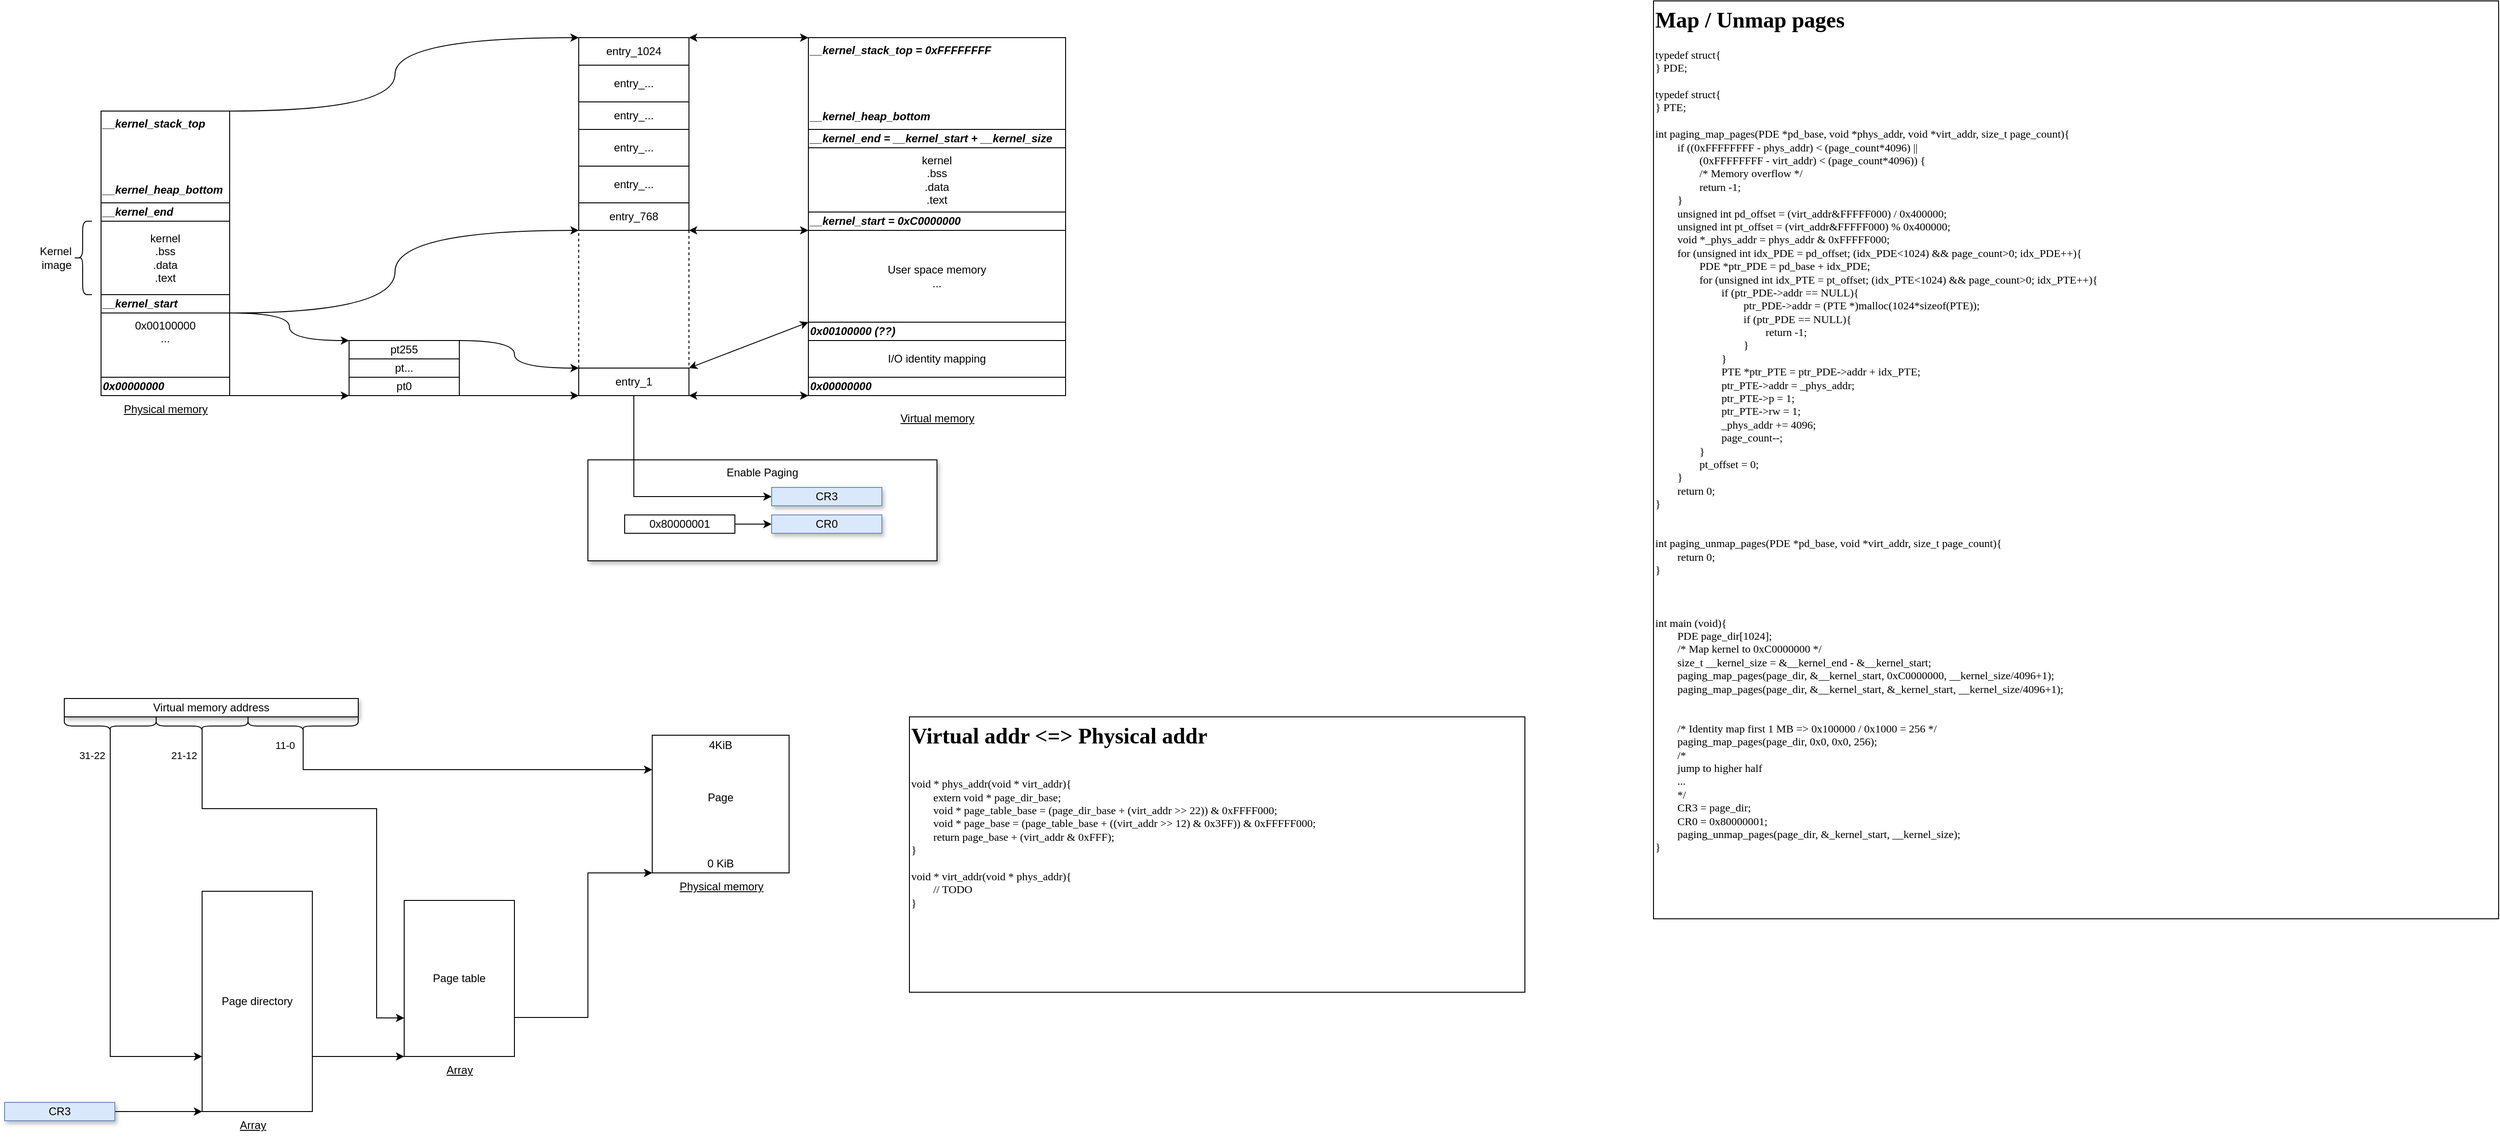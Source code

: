 <mxfile version="26.0.16">
  <diagram name="Page-1" id="nq6wcuWfMMHOWpqy7l_E">
    <mxGraphModel dx="2777" dy="1515" grid="1" gridSize="10" guides="1" tooltips="1" connect="1" arrows="1" fold="1" page="1" pageScale="1" pageWidth="827" pageHeight="1169" math="0" shadow="0">
      <root>
        <mxCell id="0" />
        <mxCell id="1" parent="0" />
        <mxCell id="EMXOts7WUYQBxqCJgTsc-84" value="" style="whiteSpace=wrap;html=1;dashed=1;" vertex="1" parent="1">
          <mxGeometry x="680" y="350" width="120" height="150" as="geometry" />
        </mxCell>
        <mxCell id="EMXOts7WUYQBxqCJgTsc-83" value="Enable Paging" style="whiteSpace=wrap;html=1;verticalAlign=top;textShadow=0;shadow=1;" vertex="1" parent="1">
          <mxGeometry x="690" y="600" width="380" height="110" as="geometry" />
        </mxCell>
        <mxCell id="EMXOts7WUYQBxqCJgTsc-67" style="edgeStyle=orthogonalEdgeStyle;rounded=0;orthogonalLoop=1;jettySize=auto;html=1;exitX=1;exitY=1;exitDx=0;exitDy=0;entryX=0;entryY=1;entryDx=0;entryDy=0;" edge="1" parent="1" source="EMXOts7WUYQBxqCJgTsc-1" target="EMXOts7WUYQBxqCJgTsc-63">
          <mxGeometry relative="1" as="geometry">
            <Array as="points">
              <mxPoint x="360" y="530" />
              <mxPoint x="360" y="530" />
            </Array>
          </mxGeometry>
        </mxCell>
        <mxCell id="EMXOts7WUYQBxqCJgTsc-1" value="0x00000000" style="rounded=0;whiteSpace=wrap;html=1;align=left;fontStyle=3" vertex="1" parent="1">
          <mxGeometry x="160" y="510" width="140" height="20" as="geometry" />
        </mxCell>
        <mxCell id="EMXOts7WUYQBxqCJgTsc-2" value="0x00100000&lt;div&gt;...&lt;/div&gt;" style="whiteSpace=wrap;html=1;verticalAlign=top;align=center;" vertex="1" parent="1">
          <mxGeometry x="160" y="440" width="140" height="70" as="geometry" />
        </mxCell>
        <mxCell id="EMXOts7WUYQBxqCJgTsc-58" style="edgeStyle=orthogonalEdgeStyle;rounded=0;orthogonalLoop=1;jettySize=auto;html=1;exitX=1;exitY=1;exitDx=0;exitDy=0;entryX=0;entryY=1;entryDx=0;entryDy=0;curved=1;" edge="1" parent="1" source="EMXOts7WUYQBxqCJgTsc-5" target="EMXOts7WUYQBxqCJgTsc-42">
          <mxGeometry relative="1" as="geometry">
            <Array as="points">
              <mxPoint x="480" y="440" />
              <mxPoint x="480" y="350" />
            </Array>
          </mxGeometry>
        </mxCell>
        <mxCell id="EMXOts7WUYQBxqCJgTsc-66" style="edgeStyle=orthogonalEdgeStyle;rounded=0;orthogonalLoop=1;jettySize=auto;html=1;exitX=1;exitY=1;exitDx=0;exitDy=0;entryX=0;entryY=0;entryDx=0;entryDy=0;curved=1;" edge="1" parent="1" source="EMXOts7WUYQBxqCJgTsc-5" target="EMXOts7WUYQBxqCJgTsc-65">
          <mxGeometry relative="1" as="geometry">
            <Array as="points">
              <mxPoint x="365" y="440" />
              <mxPoint x="365" y="470" />
            </Array>
          </mxGeometry>
        </mxCell>
        <mxCell id="EMXOts7WUYQBxqCJgTsc-5" value="__kernel_start" style="rounded=0;whiteSpace=wrap;html=1;align=left;fontStyle=3" vertex="1" parent="1">
          <mxGeometry x="160" y="420" width="140" height="20" as="geometry" />
        </mxCell>
        <mxCell id="EMXOts7WUYQBxqCJgTsc-6" value="kernel&lt;div&gt;.bss&lt;/div&gt;&lt;div&gt;.data&lt;/div&gt;&lt;div&gt;.text&lt;/div&gt;" style="rounded=0;whiteSpace=wrap;html=1;" vertex="1" parent="1">
          <mxGeometry x="160" y="340" width="140" height="80" as="geometry" />
        </mxCell>
        <mxCell id="EMXOts7WUYQBxqCJgTsc-59" style="edgeStyle=orthogonalEdgeStyle;rounded=0;orthogonalLoop=1;jettySize=auto;html=1;exitX=1;exitY=0;exitDx=0;exitDy=0;entryX=0;entryY=0;entryDx=0;entryDy=0;curved=1;" edge="1" parent="1" source="EMXOts7WUYQBxqCJgTsc-7" target="EMXOts7WUYQBxqCJgTsc-54">
          <mxGeometry relative="1" as="geometry">
            <Array as="points">
              <mxPoint x="480" y="220" />
              <mxPoint x="480" y="140" />
            </Array>
          </mxGeometry>
        </mxCell>
        <mxCell id="EMXOts7WUYQBxqCJgTsc-7" value="__kernel_stack_top&lt;div&gt;&lt;br&gt;&lt;/div&gt;&lt;div&gt;&lt;br&gt;&lt;/div&gt;&lt;div&gt;&lt;br&gt;&lt;/div&gt;&lt;div&gt;&lt;br&gt;&lt;/div&gt;&lt;div&gt;__kernel_heap_bottom&lt;/div&gt;" style="rounded=0;whiteSpace=wrap;html=1;verticalAlign=top;align=left;fontStyle=3" vertex="1" parent="1">
          <mxGeometry x="160" y="220" width="140" height="100" as="geometry" />
        </mxCell>
        <mxCell id="EMXOts7WUYQBxqCJgTsc-11" value="__kernel_end" style="rounded=0;whiteSpace=wrap;html=1;align=left;fontStyle=3" vertex="1" parent="1">
          <mxGeometry x="160" y="320" width="140" height="20" as="geometry" />
        </mxCell>
        <mxCell id="EMXOts7WUYQBxqCJgTsc-13" value="Kernel&lt;div&gt;image&lt;/div&gt;" style="shape=curlyBracket;whiteSpace=wrap;html=1;rounded=1;labelPosition=left;verticalLabelPosition=middle;align=right;verticalAlign=middle;" vertex="1" parent="1">
          <mxGeometry x="130" y="340" width="20" height="80" as="geometry" />
        </mxCell>
        <mxCell id="EMXOts7WUYQBxqCJgTsc-15" value="Physical memory" style="text;html=1;align=center;verticalAlign=middle;resizable=0;points=[];autosize=1;strokeColor=none;fillColor=none;fontStyle=4" vertex="1" parent="1">
          <mxGeometry x="175" y="530" width="110" height="30" as="geometry" />
        </mxCell>
        <mxCell id="EMXOts7WUYQBxqCJgTsc-16" value="__kernel_start = 0xC0000000" style="rounded=0;whiteSpace=wrap;html=1;align=left;fontStyle=3" vertex="1" parent="1">
          <mxGeometry x="930" y="330" width="280" height="20" as="geometry" />
        </mxCell>
        <mxCell id="EMXOts7WUYQBxqCJgTsc-17" value="kernel&lt;div&gt;.bss&lt;/div&gt;&lt;div&gt;.data&lt;/div&gt;&lt;div&gt;.text&lt;/div&gt;" style="rounded=0;whiteSpace=wrap;html=1;" vertex="1" parent="1">
          <mxGeometry x="930" y="260" width="280" height="70" as="geometry" />
        </mxCell>
        <mxCell id="EMXOts7WUYQBxqCJgTsc-18" value="__kernel_end = __kernel_start + __kernel_size" style="rounded=0;whiteSpace=wrap;html=1;align=left;fontStyle=3" vertex="1" parent="1">
          <mxGeometry x="930" y="240" width="280" height="20" as="geometry" />
        </mxCell>
        <mxCell id="EMXOts7WUYQBxqCJgTsc-19" value="__kernel_stack_top = 0xFFFFFFFF&lt;div&gt;&lt;br&gt;&lt;/div&gt;&lt;div&gt;&lt;br&gt;&lt;/div&gt;&lt;div&gt;&lt;br&gt;&lt;/div&gt;&lt;div&gt;&lt;br&gt;&lt;/div&gt;&lt;div&gt;__kernel_heap_bottom&lt;/div&gt;" style="rounded=0;whiteSpace=wrap;html=1;verticalAlign=top;align=left;fontStyle=3" vertex="1" parent="1">
          <mxGeometry x="930" y="140" width="280" height="100" as="geometry" />
        </mxCell>
        <mxCell id="EMXOts7WUYQBxqCJgTsc-20" value="User space memory&lt;div&gt;...&lt;/div&gt;" style="rounded=0;whiteSpace=wrap;html=1;" vertex="1" parent="1">
          <mxGeometry x="930" y="350" width="280" height="100" as="geometry" />
        </mxCell>
        <mxCell id="EMXOts7WUYQBxqCJgTsc-21" value="I/O identity mapping" style="whiteSpace=wrap;html=1;" vertex="1" parent="1">
          <mxGeometry x="930" y="470" width="280" height="40" as="geometry" />
        </mxCell>
        <mxCell id="EMXOts7WUYQBxqCJgTsc-22" value="0x00000000" style="rounded=0;whiteSpace=wrap;html=1;align=left;fontStyle=3" vertex="1" parent="1">
          <mxGeometry x="930" y="510" width="280" height="20" as="geometry" />
        </mxCell>
        <mxCell id="EMXOts7WUYQBxqCJgTsc-23" value="0x00100000 (??)" style="rounded=0;whiteSpace=wrap;html=1;align=left;fontStyle=3" vertex="1" parent="1">
          <mxGeometry x="930" y="450" width="280" height="20" as="geometry" />
        </mxCell>
        <mxCell id="EMXOts7WUYQBxqCJgTsc-24" value="Virtual memory" style="text;html=1;align=center;verticalAlign=middle;resizable=0;points=[];autosize=1;strokeColor=none;fillColor=none;fontStyle=4" vertex="1" parent="1">
          <mxGeometry x="1020" y="540" width="100" height="30" as="geometry" />
        </mxCell>
        <mxCell id="EMXOts7WUYQBxqCJgTsc-25" value="Virtual memory address" style="rounded=0;whiteSpace=wrap;html=1;textShadow=0;shadow=1;" vertex="1" parent="1">
          <mxGeometry x="120" y="860" width="320" height="20" as="geometry" />
        </mxCell>
        <mxCell id="EMXOts7WUYQBxqCJgTsc-30" style="edgeStyle=orthogonalEdgeStyle;rounded=0;orthogonalLoop=1;jettySize=auto;html=1;exitX=0.1;exitY=0.5;exitDx=0;exitDy=0;exitPerimeter=0;entryX=0;entryY=0.75;entryDx=0;entryDy=0;" edge="1" parent="1" source="EMXOts7WUYQBxqCJgTsc-26" target="EMXOts7WUYQBxqCJgTsc-29">
          <mxGeometry relative="1" as="geometry">
            <Array as="points">
              <mxPoint x="170" y="1250" />
            </Array>
          </mxGeometry>
        </mxCell>
        <mxCell id="EMXOts7WUYQBxqCJgTsc-38" value="31-22" style="edgeLabel;html=1;align=center;verticalAlign=middle;resizable=0;points=[];" vertex="1" connectable="0" parent="EMXOts7WUYQBxqCJgTsc-30">
          <mxGeometry x="-0.894" relative="1" as="geometry">
            <mxPoint x="-20" as="offset" />
          </mxGeometry>
        </mxCell>
        <mxCell id="EMXOts7WUYQBxqCJgTsc-39" value="21-12" style="edgeLabel;html=1;align=center;verticalAlign=middle;resizable=0;points=[];" vertex="1" connectable="0" parent="EMXOts7WUYQBxqCJgTsc-30">
          <mxGeometry x="-0.894" relative="1" as="geometry">
            <mxPoint x="80" as="offset" />
          </mxGeometry>
        </mxCell>
        <mxCell id="EMXOts7WUYQBxqCJgTsc-40" value="11-0" style="edgeLabel;html=1;align=center;verticalAlign=middle;resizable=0;points=[];" vertex="1" connectable="0" parent="EMXOts7WUYQBxqCJgTsc-30">
          <mxGeometry x="-0.894" relative="1" as="geometry">
            <mxPoint x="190" y="-11" as="offset" />
          </mxGeometry>
        </mxCell>
        <mxCell id="EMXOts7WUYQBxqCJgTsc-26" value="" style="shape=curlyBracket;whiteSpace=wrap;html=1;rounded=1;labelPosition=left;verticalLabelPosition=middle;align=right;verticalAlign=middle;rotation=-90;horizontal=0;textDirection=vertical-rl;" vertex="1" parent="1">
          <mxGeometry x="160" y="840" width="20" height="100" as="geometry" />
        </mxCell>
        <mxCell id="EMXOts7WUYQBxqCJgTsc-33" style="edgeStyle=orthogonalEdgeStyle;rounded=0;orthogonalLoop=1;jettySize=auto;html=1;exitX=0.1;exitY=0.5;exitDx=0;exitDy=0;exitPerimeter=0;entryX=0;entryY=0.75;entryDx=0;entryDy=0;" edge="1" parent="1" source="EMXOts7WUYQBxqCJgTsc-27" target="EMXOts7WUYQBxqCJgTsc-31">
          <mxGeometry relative="1" as="geometry">
            <Array as="points">
              <mxPoint x="270" y="980" />
              <mxPoint x="460" y="980" />
              <mxPoint x="460" y="1208" />
              <mxPoint x="490" y="1208" />
            </Array>
          </mxGeometry>
        </mxCell>
        <mxCell id="EMXOts7WUYQBxqCJgTsc-27" value="" style="shape=curlyBracket;whiteSpace=wrap;html=1;rounded=1;labelPosition=left;verticalLabelPosition=middle;align=right;verticalAlign=middle;rotation=-90;" vertex="1" parent="1">
          <mxGeometry x="260" y="840" width="20" height="100" as="geometry" />
        </mxCell>
        <mxCell id="EMXOts7WUYQBxqCJgTsc-37" style="edgeStyle=orthogonalEdgeStyle;rounded=0;orthogonalLoop=1;jettySize=auto;html=1;exitX=0.1;exitY=0.5;exitDx=0;exitDy=0;exitPerimeter=0;entryX=0;entryY=0.25;entryDx=0;entryDy=0;" edge="1" parent="1" source="EMXOts7WUYQBxqCJgTsc-28" target="EMXOts7WUYQBxqCJgTsc-35">
          <mxGeometry relative="1" as="geometry">
            <Array as="points">
              <mxPoint x="380" y="938" />
            </Array>
          </mxGeometry>
        </mxCell>
        <mxCell id="EMXOts7WUYQBxqCJgTsc-28" value="" style="shape=curlyBracket;whiteSpace=wrap;html=1;rounded=1;labelPosition=left;verticalLabelPosition=middle;align=right;verticalAlign=middle;rotation=-90;" vertex="1" parent="1">
          <mxGeometry x="370" y="830" width="20" height="120" as="geometry" />
        </mxCell>
        <mxCell id="EMXOts7WUYQBxqCJgTsc-32" style="edgeStyle=orthogonalEdgeStyle;rounded=0;orthogonalLoop=1;jettySize=auto;html=1;exitX=1;exitY=0.75;exitDx=0;exitDy=0;entryX=0;entryY=1;entryDx=0;entryDy=0;" edge="1" parent="1" source="EMXOts7WUYQBxqCJgTsc-29" target="EMXOts7WUYQBxqCJgTsc-31">
          <mxGeometry relative="1" as="geometry">
            <Array as="points">
              <mxPoint x="490" y="1250" />
            </Array>
          </mxGeometry>
        </mxCell>
        <mxCell id="EMXOts7WUYQBxqCJgTsc-29" value="Page directory" style="rounded=0;whiteSpace=wrap;html=1;" vertex="1" parent="1">
          <mxGeometry x="270" y="1070" width="120" height="240" as="geometry" />
        </mxCell>
        <mxCell id="EMXOts7WUYQBxqCJgTsc-36" style="edgeStyle=orthogonalEdgeStyle;rounded=0;orthogonalLoop=1;jettySize=auto;html=1;exitX=1;exitY=0.75;exitDx=0;exitDy=0;entryX=0;entryY=1;entryDx=0;entryDy=0;" edge="1" parent="1" source="EMXOts7WUYQBxqCJgTsc-31" target="EMXOts7WUYQBxqCJgTsc-35">
          <mxGeometry relative="1" as="geometry">
            <Array as="points">
              <mxPoint x="690" y="1208" />
              <mxPoint x="690" y="1050" />
            </Array>
          </mxGeometry>
        </mxCell>
        <mxCell id="EMXOts7WUYQBxqCJgTsc-31" value="Page table" style="rounded=0;whiteSpace=wrap;html=1;" vertex="1" parent="1">
          <mxGeometry x="490" y="1080" width="120" height="170" as="geometry" />
        </mxCell>
        <mxCell id="EMXOts7WUYQBxqCJgTsc-35" value="4KiB&lt;div&gt;&lt;br&gt;&lt;/div&gt;&lt;div&gt;&lt;br&gt;&lt;/div&gt;&lt;div&gt;&lt;br&gt;&lt;div&gt;Page&lt;/div&gt;&lt;/div&gt;&lt;div&gt;&lt;br&gt;&lt;/div&gt;&lt;div&gt;&lt;br&gt;&lt;/div&gt;&lt;div&gt;&lt;br&gt;&lt;/div&gt;&lt;div&gt;&lt;br&gt;&lt;/div&gt;&lt;div&gt;0 KiB&lt;/div&gt;" style="rounded=0;whiteSpace=wrap;html=1;" vertex="1" parent="1">
          <mxGeometry x="760" y="900" width="149" height="150" as="geometry" />
        </mxCell>
        <mxCell id="EMXOts7WUYQBxqCJgTsc-41" value="&lt;h1 style=&quot;margin-top: 0px;&quot;&gt;Virtual addr &amp;lt;=&amp;gt; Physical addr&lt;/h1&gt;&lt;div&gt;&lt;span style=&quot;background-color: transparent; color: light-dark(rgb(0, 0, 0), rgb(255, 255, 255));&quot;&gt;&lt;br&gt;&lt;/span&gt;&lt;/div&gt;&lt;div&gt;&lt;span style=&quot;background-color: transparent; color: light-dark(rgb(0, 0, 0), rgb(255, 255, 255));&quot;&gt;void * phys_addr(void * virt_addr){&lt;/span&gt;&lt;/div&gt;&lt;div&gt;&lt;span style=&quot;white-space: pre;&quot;&gt;&#x9;&lt;/span&gt;extern void * page_dir_base;&lt;br&gt;&lt;/div&gt;&lt;div&gt;&lt;span style=&quot;white-space: pre;&quot;&gt;&#x9;&lt;/span&gt;void * page_table_base = (page_dir_base + (virt_addr &amp;gt;&amp;gt; 22)) &amp;amp; 0xFFFF000;&lt;br&gt;&lt;/div&gt;&lt;div&gt;&lt;span style=&quot;white-space: pre;&quot;&gt;&#x9;&lt;/span&gt;void * page_base = (page_table_base + ((virt_addr &amp;gt;&amp;gt; 12) &amp;amp; 0x3FF)) &amp;amp; 0xFFFFF000;&lt;br&gt;&lt;/div&gt;&lt;div&gt;&lt;span style=&quot;white-space: pre;&quot;&gt;&#x9;&lt;/span&gt;return page_base + (virt_addr &amp;amp; 0xFFF);&lt;br&gt;&lt;/div&gt;&lt;div&gt;}&lt;/div&gt;&lt;div&gt;&lt;br&gt;&lt;/div&gt;&lt;div&gt;void * virt_addr(void * phys_addr){&lt;/div&gt;&lt;div&gt;&lt;span style=&quot;white-space: pre;&quot;&gt;&#x9;&lt;/span&gt;// TODO&lt;/div&gt;&lt;div&gt;}&lt;/div&gt;" style="text;html=1;whiteSpace=wrap;overflow=hidden;rounded=0;fillColor=default;strokeColor=default;fontFamily=Lucida Console;" vertex="1" parent="1">
          <mxGeometry x="1040" y="880" width="670" height="300" as="geometry" />
        </mxCell>
        <mxCell id="EMXOts7WUYQBxqCJgTsc-42" value="entry_768" style="rounded=0;whiteSpace=wrap;html=1;" vertex="1" parent="1">
          <mxGeometry x="680" y="320" width="120" height="30" as="geometry" />
        </mxCell>
        <mxCell id="EMXOts7WUYQBxqCJgTsc-52" value="entry_..." style="rounded=0;whiteSpace=wrap;html=1;" vertex="1" parent="1">
          <mxGeometry x="680" y="210" width="120" height="30" as="geometry" />
        </mxCell>
        <mxCell id="EMXOts7WUYQBxqCJgTsc-53" value="entry_..." style="rounded=0;whiteSpace=wrap;html=1;" vertex="1" parent="1">
          <mxGeometry x="680" y="170" width="120" height="40" as="geometry" />
        </mxCell>
        <mxCell id="EMXOts7WUYQBxqCJgTsc-54" value="entry_1024" style="rounded=0;whiteSpace=wrap;html=1;" vertex="1" parent="1">
          <mxGeometry x="680" y="140" width="120" height="30" as="geometry" />
        </mxCell>
        <mxCell id="EMXOts7WUYQBxqCJgTsc-79" style="edgeStyle=orthogonalEdgeStyle;rounded=0;orthogonalLoop=1;jettySize=auto;html=1;exitX=0.5;exitY=1;exitDx=0;exitDy=0;entryX=0;entryY=0.5;entryDx=0;entryDy=0;" edge="1" parent="1" source="EMXOts7WUYQBxqCJgTsc-60" target="EMXOts7WUYQBxqCJgTsc-78">
          <mxGeometry relative="1" as="geometry" />
        </mxCell>
        <mxCell id="EMXOts7WUYQBxqCJgTsc-60" value="entry_1" style="rounded=0;whiteSpace=wrap;html=1;" vertex="1" parent="1">
          <mxGeometry x="680" y="500" width="120" height="30" as="geometry" />
        </mxCell>
        <mxCell id="EMXOts7WUYQBxqCJgTsc-69" style="edgeStyle=orthogonalEdgeStyle;rounded=0;orthogonalLoop=1;jettySize=auto;html=1;exitX=1;exitY=1;exitDx=0;exitDy=0;entryX=0;entryY=1;entryDx=0;entryDy=0;" edge="1" parent="1" source="EMXOts7WUYQBxqCJgTsc-63" target="EMXOts7WUYQBxqCJgTsc-60">
          <mxGeometry relative="1" as="geometry">
            <Array as="points">
              <mxPoint x="610" y="530" />
              <mxPoint x="610" y="530" />
            </Array>
          </mxGeometry>
        </mxCell>
        <mxCell id="EMXOts7WUYQBxqCJgTsc-63" value="pt0" style="rounded=0;whiteSpace=wrap;html=1;" vertex="1" parent="1">
          <mxGeometry x="430" y="510" width="120" height="20" as="geometry" />
        </mxCell>
        <mxCell id="EMXOts7WUYQBxqCJgTsc-64" value="pt..." style="rounded=0;whiteSpace=wrap;html=1;" vertex="1" parent="1">
          <mxGeometry x="430" y="490" width="120" height="20" as="geometry" />
        </mxCell>
        <mxCell id="EMXOts7WUYQBxqCJgTsc-70" style="edgeStyle=orthogonalEdgeStyle;rounded=0;orthogonalLoop=1;jettySize=auto;html=1;exitX=1;exitY=0;exitDx=0;exitDy=0;entryX=0;entryY=0;entryDx=0;entryDy=0;curved=1;" edge="1" parent="1" source="EMXOts7WUYQBxqCJgTsc-65" target="EMXOts7WUYQBxqCJgTsc-60">
          <mxGeometry relative="1" as="geometry">
            <Array as="points">
              <mxPoint x="610" y="470" />
              <mxPoint x="610" y="500" />
            </Array>
          </mxGeometry>
        </mxCell>
        <mxCell id="EMXOts7WUYQBxqCJgTsc-65" value="pt255" style="rounded=0;whiteSpace=wrap;html=1;" vertex="1" parent="1">
          <mxGeometry x="430" y="470" width="120" height="20" as="geometry" />
        </mxCell>
        <mxCell id="EMXOts7WUYQBxqCJgTsc-71" value="entry_..." style="rounded=0;whiteSpace=wrap;html=1;" vertex="1" parent="1">
          <mxGeometry x="680" y="240" width="120" height="40" as="geometry" />
        </mxCell>
        <mxCell id="EMXOts7WUYQBxqCJgTsc-72" value="entry_..." style="rounded=0;whiteSpace=wrap;html=1;" vertex="1" parent="1">
          <mxGeometry x="680" y="280" width="120" height="40" as="geometry" />
        </mxCell>
        <mxCell id="EMXOts7WUYQBxqCJgTsc-73" value="" style="endArrow=classic;startArrow=classic;html=1;rounded=0;entryX=0;entryY=0;entryDx=0;entryDy=0;exitX=1;exitY=0;exitDx=0;exitDy=0;" edge="1" parent="1" source="EMXOts7WUYQBxqCJgTsc-54" target="EMXOts7WUYQBxqCJgTsc-19">
          <mxGeometry width="50" height="50" relative="1" as="geometry">
            <mxPoint x="820" y="320" as="sourcePoint" />
            <mxPoint x="870" y="270" as="targetPoint" />
          </mxGeometry>
        </mxCell>
        <mxCell id="EMXOts7WUYQBxqCJgTsc-74" value="" style="endArrow=classic;startArrow=classic;html=1;rounded=0;entryX=0;entryY=0;entryDx=0;entryDy=0;exitX=1;exitY=1;exitDx=0;exitDy=0;" edge="1" parent="1" source="EMXOts7WUYQBxqCJgTsc-42" target="EMXOts7WUYQBxqCJgTsc-20">
          <mxGeometry width="50" height="50" relative="1" as="geometry">
            <mxPoint x="779" y="360" as="sourcePoint" />
            <mxPoint x="909" y="360" as="targetPoint" />
          </mxGeometry>
        </mxCell>
        <mxCell id="EMXOts7WUYQBxqCJgTsc-76" value="" style="endArrow=classic;startArrow=classic;html=1;rounded=0;entryX=0;entryY=0;entryDx=0;entryDy=0;exitX=1;exitY=0;exitDx=0;exitDy=0;" edge="1" parent="1" source="EMXOts7WUYQBxqCJgTsc-60" target="EMXOts7WUYQBxqCJgTsc-23">
          <mxGeometry width="50" height="50" relative="1" as="geometry">
            <mxPoint x="790" y="450" as="sourcePoint" />
            <mxPoint x="920" y="450" as="targetPoint" />
          </mxGeometry>
        </mxCell>
        <mxCell id="EMXOts7WUYQBxqCJgTsc-77" value="" style="endArrow=classic;startArrow=classic;html=1;rounded=0;entryX=0;entryY=1;entryDx=0;entryDy=0;exitX=1;exitY=1;exitDx=0;exitDy=0;" edge="1" parent="1" source="EMXOts7WUYQBxqCJgTsc-60" target="EMXOts7WUYQBxqCJgTsc-22">
          <mxGeometry width="50" height="50" relative="1" as="geometry">
            <mxPoint x="800" y="510" as="sourcePoint" />
            <mxPoint x="940" y="460" as="targetPoint" />
          </mxGeometry>
        </mxCell>
        <mxCell id="EMXOts7WUYQBxqCJgTsc-78" value="CR3" style="rounded=0;whiteSpace=wrap;html=1;shadow=1;fillColor=#dae8fc;strokeColor=#6c8ebf;" vertex="1" parent="1">
          <mxGeometry x="890" y="630" width="120" height="20" as="geometry" />
        </mxCell>
        <mxCell id="EMXOts7WUYQBxqCJgTsc-80" value="CR0" style="rounded=0;whiteSpace=wrap;html=1;shadow=1;fillColor=#dae8fc;strokeColor=#6c8ebf;" vertex="1" parent="1">
          <mxGeometry x="890" y="660" width="120" height="20" as="geometry" />
        </mxCell>
        <mxCell id="EMXOts7WUYQBxqCJgTsc-82" value="" style="edgeStyle=orthogonalEdgeStyle;rounded=0;orthogonalLoop=1;jettySize=auto;html=1;" edge="1" parent="1" source="EMXOts7WUYQBxqCJgTsc-81" target="EMXOts7WUYQBxqCJgTsc-80">
          <mxGeometry relative="1" as="geometry" />
        </mxCell>
        <mxCell id="EMXOts7WUYQBxqCJgTsc-81" value="0x80000001" style="rounded=0;whiteSpace=wrap;html=1;" vertex="1" parent="1">
          <mxGeometry x="730" y="660" width="120" height="20" as="geometry" />
        </mxCell>
        <mxCell id="EMXOts7WUYQBxqCJgTsc-86" style="edgeStyle=orthogonalEdgeStyle;rounded=0;orthogonalLoop=1;jettySize=auto;html=1;exitX=1;exitY=0.5;exitDx=0;exitDy=0;entryX=0;entryY=1;entryDx=0;entryDy=0;" edge="1" parent="1" source="EMXOts7WUYQBxqCJgTsc-85" target="EMXOts7WUYQBxqCJgTsc-29">
          <mxGeometry relative="1" as="geometry">
            <Array as="points">
              <mxPoint x="250" y="1310" />
              <mxPoint x="250" y="1310" />
            </Array>
          </mxGeometry>
        </mxCell>
        <mxCell id="EMXOts7WUYQBxqCJgTsc-85" value="CR3" style="rounded=0;whiteSpace=wrap;html=1;shadow=1;fillColor=#dae8fc;strokeColor=#6c8ebf;" vertex="1" parent="1">
          <mxGeometry x="55" y="1300" width="120" height="20" as="geometry" />
        </mxCell>
        <mxCell id="EMXOts7WUYQBxqCJgTsc-88" value="Array" style="text;html=1;align=center;verticalAlign=middle;resizable=0;points=[];autosize=1;strokeColor=none;fillColor=none;fontStyle=4" vertex="1" parent="1">
          <mxGeometry x="300" y="1310" width="50" height="30" as="geometry" />
        </mxCell>
        <mxCell id="EMXOts7WUYQBxqCJgTsc-89" value="Array" style="text;html=1;align=center;verticalAlign=middle;resizable=0;points=[];autosize=1;strokeColor=none;fillColor=none;fontStyle=4" vertex="1" parent="1">
          <mxGeometry x="525" y="1250" width="50" height="30" as="geometry" />
        </mxCell>
        <mxCell id="EMXOts7WUYQBxqCJgTsc-90" value="Physical memory" style="text;html=1;align=center;verticalAlign=middle;resizable=0;points=[];autosize=1;strokeColor=none;fillColor=none;fontStyle=4" vertex="1" parent="1">
          <mxGeometry x="779.5" y="1050" width="110" height="30" as="geometry" />
        </mxCell>
        <mxCell id="EMXOts7WUYQBxqCJgTsc-91" value="&lt;h1 style=&quot;margin-top: 0px;&quot;&gt;Map / Unmap pages&lt;/h1&gt;&lt;div&gt;&lt;span style=&quot;background-color: transparent; color: light-dark(rgb(0, 0, 0), rgb(255, 255, 255));&quot;&gt;typedef struct{&lt;/span&gt;&lt;/div&gt;&lt;div&gt;&lt;span style=&quot;white-space: pre; white-space: normal;&quot;&gt;&#x9;&lt;/span&gt;&lt;/div&gt;&lt;div&gt;} PDE;&lt;/div&gt;&lt;div&gt;&lt;br&gt;&lt;/div&gt;&lt;div&gt;typedef struct{&lt;/div&gt;&lt;div&gt;&lt;span style=&quot;white-space: pre; white-space: normal;&quot;&gt;&#x9;&lt;/span&gt;&lt;/div&gt;&lt;div&gt;} PTE;&lt;/div&gt;&lt;div&gt;&lt;br&gt;&lt;/div&gt;&lt;div&gt;int paging_map_pages(PDE *pd_base, void *phys_addr, void *virt_addr, size_t page_count){&lt;/div&gt;&lt;div&gt;&lt;span style=&quot;white-space: pre; white-space: normal;&quot;&gt;&#x9;&lt;/span&gt;&lt;/div&gt;&lt;div&gt;&lt;span style=&quot;white-space: normal;&quot;&gt;&lt;span style=&quot;white-space:pre&quot;&gt;&#x9;&lt;/span&gt;if ((0xFFFFFFFF - phys_addr) &amp;lt; (page_count*4096) ||&lt;/span&gt;&lt;/div&gt;&lt;div&gt;&lt;span style=&quot;white-space: normal;&quot;&gt;&lt;span style=&quot;white-space:pre&quot;&gt;&#x9;&#x9;&lt;/span&gt;(0xFFFFFFFF - virt_addr) &amp;lt; (page_count*4096)) {&lt;/span&gt;&lt;/div&gt;&lt;div&gt;&lt;span style=&quot;white-space: normal;&quot;&gt;&lt;span style=&quot;white-space:pre&quot;&gt;&#x9;&#x9;&lt;/span&gt;/* Memory overflow */&lt;/span&gt;&lt;/div&gt;&lt;div&gt;&lt;span style=&quot;white-space: normal;&quot;&gt;&lt;span style=&quot;white-space:pre&quot;&gt;&#x9;&#x9;&lt;/span&gt;return -1;&lt;/span&gt;&lt;/div&gt;&lt;div&gt;&lt;span style=&quot;white-space: normal;&quot;&gt;&lt;span style=&quot;white-space:pre&quot;&gt;&#x9;&lt;/span&gt;}&lt;/span&gt;&lt;/div&gt;&lt;div&gt;&lt;span style=&quot;white-space: pre; white-space: normal;&quot;&gt;&#x9;&lt;/span&gt;&lt;/div&gt;&lt;div&gt;&lt;span style=&quot;white-space: normal;&quot;&gt;&lt;span style=&quot;white-space:pre&quot;&gt;&#x9;&lt;/span&gt;unsigned int pd_offset = (virt_addr&amp;amp;FFFFF000) / 0x400000;&lt;/span&gt;&lt;/div&gt;&lt;div&gt;&lt;span style=&quot;white-space: normal;&quot;&gt;&lt;span style=&quot;white-space:pre&quot;&gt;&#x9;&lt;/span&gt;unsigned int pt_offset = (virt_addr&amp;amp;FFFFF000) % 0x400000;&lt;/span&gt;&lt;/div&gt;&lt;div&gt;&lt;span style=&quot;white-space: normal;&quot;&gt;&lt;span style=&quot;white-space:pre&quot;&gt;&#x9;&lt;/span&gt;void *_phys_addr = phys_addr &amp;amp; 0xFFFFF000;&lt;/span&gt;&lt;/div&gt;&lt;div&gt;&lt;span style=&quot;white-space: pre; white-space: normal;&quot;&gt;&#x9;&lt;/span&gt;&lt;/div&gt;&lt;div&gt;&lt;span style=&quot;white-space: normal;&quot;&gt;&lt;span style=&quot;white-space:pre&quot;&gt;&#x9;&lt;/span&gt;for (unsigned int idx_PDE = pd_offset; (idx_PDE&amp;lt;1024) &amp;amp;&amp;amp; page_count&amp;gt;0; idx_PDE++){&lt;/span&gt;&lt;/div&gt;&lt;div&gt;&lt;span style=&quot;white-space: normal;&quot;&gt;&lt;span style=&quot;white-space:pre&quot;&gt;&#x9;&#x9;&lt;/span&gt;PDE *ptr_PDE = pd_base + idx_PDE;&lt;/span&gt;&lt;/div&gt;&lt;div&gt;&lt;span style=&quot;white-space: normal;&quot;&gt;&lt;span style=&quot;white-space:pre&quot;&gt;&#x9;&#x9;&lt;/span&gt;for (unsigned int idx_PTE = pt_offset; (idx_PTE&amp;lt;1024) &amp;amp;&amp;amp; page_count&amp;gt;0; idx_PTE++){&lt;/span&gt;&lt;/div&gt;&lt;div&gt;&lt;span style=&quot;white-space: normal;&quot;&gt;&lt;span style=&quot;white-space:pre&quot;&gt;&#x9;&#x9;&#x9;&lt;/span&gt;if (ptr_PDE-&amp;gt;addr == NULL){&lt;/span&gt;&lt;/div&gt;&lt;div&gt;&lt;span style=&quot;white-space: normal;&quot;&gt;&lt;span style=&quot;white-space:pre&quot;&gt;&#x9;&#x9;&#x9;&#x9;&lt;/span&gt;ptr_PDE-&amp;gt;addr = (PTE *)malloc(1024*sizeof(PTE));&lt;/span&gt;&lt;/div&gt;&lt;div&gt;&lt;span style=&quot;white-space: normal;&quot;&gt;&lt;span style=&quot;white-space:pre&quot;&gt;&#x9;&#x9;&#x9;&#x9;&lt;/span&gt;if (ptr_PDE == NULL){&lt;/span&gt;&lt;/div&gt;&lt;div&gt;&lt;span style=&quot;white-space: normal;&quot;&gt;&lt;span style=&quot;white-space:pre&quot;&gt;&#x9;&#x9;&#x9;&#x9;&#x9;&lt;/span&gt;return -1;&lt;/span&gt;&lt;/div&gt;&lt;div&gt;&lt;span style=&quot;white-space: normal;&quot;&gt;&lt;span style=&quot;white-space:pre&quot;&gt;&#x9;&#x9;&#x9;&#x9;&lt;/span&gt;}&lt;/span&gt;&lt;/div&gt;&lt;div&gt;&lt;span style=&quot;white-space: normal;&quot;&gt;&lt;span style=&quot;white-space:pre&quot;&gt;&#x9;&#x9;&#x9;&lt;/span&gt;}&lt;/span&gt;&lt;/div&gt;&lt;div&gt;&lt;span style=&quot;white-space: normal;&quot;&gt;&lt;span style=&quot;white-space:pre&quot;&gt;&#x9;&#x9;&#x9;&lt;/span&gt;PTE *ptr_PTE = ptr_PDE-&amp;gt;addr + idx_PTE;&lt;/span&gt;&lt;/div&gt;&lt;div&gt;&lt;span style=&quot;white-space: pre; white-space: normal;&quot;&gt;&#x9;&#x9;&#x9;&lt;/span&gt;&lt;/div&gt;&lt;div&gt;&lt;span style=&quot;white-space: normal;&quot;&gt;&lt;span style=&quot;white-space:pre&quot;&gt;&#x9;&#x9;&#x9;&lt;/span&gt;ptr_PTE-&amp;gt;addr = _phys_addr;&lt;/span&gt;&lt;/div&gt;&lt;div&gt;&lt;span style=&quot;white-space: normal;&quot;&gt;&lt;span style=&quot;white-space:pre&quot;&gt;&#x9;&#x9;&#x9;&lt;/span&gt;ptr_PTE-&amp;gt;p = 1;&lt;/span&gt;&lt;/div&gt;&lt;div&gt;&lt;span style=&quot;white-space: normal;&quot;&gt;&lt;span style=&quot;white-space:pre&quot;&gt;&#x9;&#x9;&#x9;&lt;/span&gt;ptr_PTE-&amp;gt;rw = 1;&lt;/span&gt;&lt;/div&gt;&lt;div&gt;&lt;span style=&quot;white-space: pre; white-space: normal;&quot;&gt;&#x9;&#x9;&#x9;&lt;/span&gt;&lt;/div&gt;&lt;div&gt;&lt;span style=&quot;white-space: normal;&quot;&gt;&lt;span style=&quot;white-space:pre&quot;&gt;&#x9;&#x9;&#x9;&lt;/span&gt;_phys_addr += 4096;&lt;/span&gt;&lt;/div&gt;&lt;div&gt;&lt;span style=&quot;white-space: normal;&quot;&gt;&lt;span style=&quot;white-space:pre&quot;&gt;&#x9;&#x9;&#x9;&lt;/span&gt;page_count--;&lt;/span&gt;&lt;/div&gt;&lt;div&gt;&lt;span style=&quot;white-space: normal;&quot;&gt;&lt;span style=&quot;white-space:pre&quot;&gt;&#x9;&#x9;&lt;/span&gt;}&lt;/span&gt;&lt;/div&gt;&lt;div&gt;&lt;span style=&quot;white-space: normal;&quot;&gt;&lt;span style=&quot;white-space:pre&quot;&gt;&#x9;&#x9;&lt;/span&gt;pt_offset = 0;&lt;/span&gt;&lt;/div&gt;&lt;div&gt;&lt;span style=&quot;white-space: normal;&quot;&gt;&lt;span style=&quot;white-space:pre&quot;&gt;&#x9;&lt;/span&gt;}&lt;/span&gt;&lt;/div&gt;&lt;div&gt;&lt;span style=&quot;white-space: pre; white-space: normal;&quot;&gt;&#x9;&lt;/span&gt;&lt;/div&gt;&lt;div&gt;&lt;span style=&quot;white-space: normal;&quot;&gt;&lt;span style=&quot;white-space:pre&quot;&gt;&#x9;&lt;/span&gt;return 0;&lt;/span&gt;&lt;/div&gt;&lt;div&gt;}&lt;/div&gt;&lt;div&gt;&lt;br&gt;&lt;/div&gt;&lt;div&gt;&lt;br&gt;&lt;/div&gt;&lt;div&gt;int paging_unmap_pages(PDE *pd_base, void *virt_addr, size_t page_count){&lt;/div&gt;&lt;div&gt;&lt;span style=&quot;white-space: normal;&quot;&gt;&lt;span style=&quot;white-space:pre&quot;&gt;&#x9;&lt;/span&gt;return 0;&lt;/span&gt;&lt;/div&gt;&lt;div&gt;}&lt;/div&gt;&lt;div&gt;&lt;br&gt;&lt;/div&gt;&lt;div&gt;&lt;br&gt;&lt;/div&gt;&lt;div&gt;&lt;br&gt;&lt;/div&gt;&lt;div&gt;int main (void){&lt;/div&gt;&lt;div&gt;&lt;span style=&quot;white-space: normal;&quot;&gt;&lt;span style=&quot;white-space:pre&quot;&gt;&#x9;&lt;/span&gt;PDE page_dir[1024];&lt;/span&gt;&lt;/div&gt;&lt;div&gt;&lt;span style=&quot;white-space: pre; white-space: normal;&quot;&gt;&#x9;&lt;/span&gt;&lt;/div&gt;&lt;div&gt;&lt;span style=&quot;white-space: normal;&quot;&gt;&lt;span style=&quot;white-space:pre&quot;&gt;&#x9;&lt;/span&gt;/* Map kernel to 0xC0000000 */&lt;/span&gt;&lt;/div&gt;&lt;div&gt;&lt;span style=&quot;white-space: normal;&quot;&gt;&lt;span style=&quot;white-space:pre&quot;&gt;&#x9;&lt;/span&gt;size_t __kernel_size = &amp;amp;__kernel_end - &amp;amp;__kernel_start;&lt;/span&gt;&lt;/div&gt;&lt;div&gt;&lt;span style=&quot;white-space: normal;&quot;&gt;&lt;span style=&quot;white-space:pre&quot;&gt;&#x9;&lt;/span&gt;paging_map_pages(page_dir, &amp;amp;__kernel_start, 0xC0000000, __kernel_size/4096+1);&lt;/span&gt;&lt;/div&gt;&lt;div&gt;&lt;span style=&quot;white-space: normal;&quot;&gt;&lt;span style=&quot;white-space:pre&quot;&gt;&#x9;&lt;/span&gt;paging_map_pages(page_dir, &amp;amp;__kernel_start, &amp;amp;_kernel_start, __kernel_size/4096+1);&lt;/span&gt;&lt;/div&gt;&lt;div&gt;&lt;br&gt;&lt;/div&gt;&lt;div&gt;&lt;br&gt;&lt;/div&gt;&lt;div&gt;&lt;span style=&quot;white-space: normal;&quot;&gt;&lt;span style=&quot;white-space:pre&quot;&gt;&#x9;&lt;/span&gt;/* Identity map first 1 MB =&amp;gt; 0x100000 / 0x1000 = 256 */&lt;/span&gt;&lt;/div&gt;&lt;div&gt;&lt;span style=&quot;white-space: normal;&quot;&gt;&lt;span style=&quot;white-space:pre&quot;&gt;&#x9;&lt;/span&gt;paging_map_pages(page_dir, 0x0, 0x0, 256);&lt;/span&gt;&lt;/div&gt;&lt;div&gt;&lt;span style=&quot;white-space: pre; white-space: normal;&quot;&gt;&#x9;&lt;/span&gt;&lt;/div&gt;&lt;div&gt;&lt;span style=&quot;white-space: normal;&quot;&gt;&lt;span style=&quot;white-space:pre&quot;&gt;&#x9;&lt;/span&gt;/*&amp;nbsp;&lt;/span&gt;&lt;/div&gt;&lt;div&gt;&lt;span style=&quot;white-space: normal;&quot;&gt;&lt;span style=&quot;white-space:pre&quot;&gt;&#x9;&lt;/span&gt;jump to higher half&amp;nbsp;&lt;/span&gt;&lt;/div&gt;&lt;div&gt;&lt;span style=&quot;white-space: normal;&quot;&gt;&lt;span style=&quot;white-space:pre&quot;&gt;&#x9;&lt;/span&gt;...&lt;/span&gt;&lt;/div&gt;&lt;div&gt;&lt;span style=&quot;white-space: normal;&quot;&gt;&lt;span style=&quot;white-space:pre&quot;&gt;&#x9;&lt;/span&gt;*/&lt;/span&gt;&lt;/div&gt;&lt;div&gt;&lt;span style=&quot;white-space: normal;&quot;&gt;&lt;span style=&quot;white-space:pre&quot;&gt;&#x9;&lt;/span&gt;CR3 = page_dir;&lt;/span&gt;&lt;/div&gt;&lt;div&gt;&lt;span style=&quot;white-space: normal;&quot;&gt;&lt;span style=&quot;white-space:pre&quot;&gt;&#x9;&lt;/span&gt;CR0 = 0x80000001;&lt;/span&gt;&lt;/div&gt;&lt;div&gt;&lt;span style=&quot;white-space: pre; white-space: normal;&quot;&gt;&#x9;&lt;/span&gt;&lt;/div&gt;&lt;div&gt;&lt;span style=&quot;white-space: normal;&quot;&gt;&lt;span style=&quot;white-space:pre&quot;&gt;&#x9;&lt;/span&gt;paging_unmap_pages(page_dir, &amp;amp;_kernel_start, __kernel_size); &lt;span style=&quot;white-space:pre&quot;&gt;&#x9;&lt;/span&gt;&lt;/span&gt;&lt;/div&gt;&lt;div&gt;}&lt;/div&gt;&lt;div&gt;&lt;br&gt;&lt;/div&gt;&lt;div&gt;&lt;br&gt;&lt;/div&gt;&lt;div&gt;&lt;br&gt;&lt;/div&gt;&lt;div&gt;&lt;br&gt;&lt;/div&gt;&lt;div&gt;&lt;br&gt;&lt;/div&gt;&lt;div&gt;&lt;br&gt;&lt;/div&gt;&lt;div&gt;&lt;br&gt;&lt;/div&gt;&lt;div&gt;&lt;br&gt;&lt;/div&gt;" style="text;html=1;whiteSpace=wrap;overflow=hidden;rounded=0;fillColor=default;strokeColor=default;fontFamily=Lucida Console;" vertex="1" parent="1">
          <mxGeometry x="1850" y="100" width="920" height="1000" as="geometry" />
        </mxCell>
      </root>
    </mxGraphModel>
  </diagram>
</mxfile>

